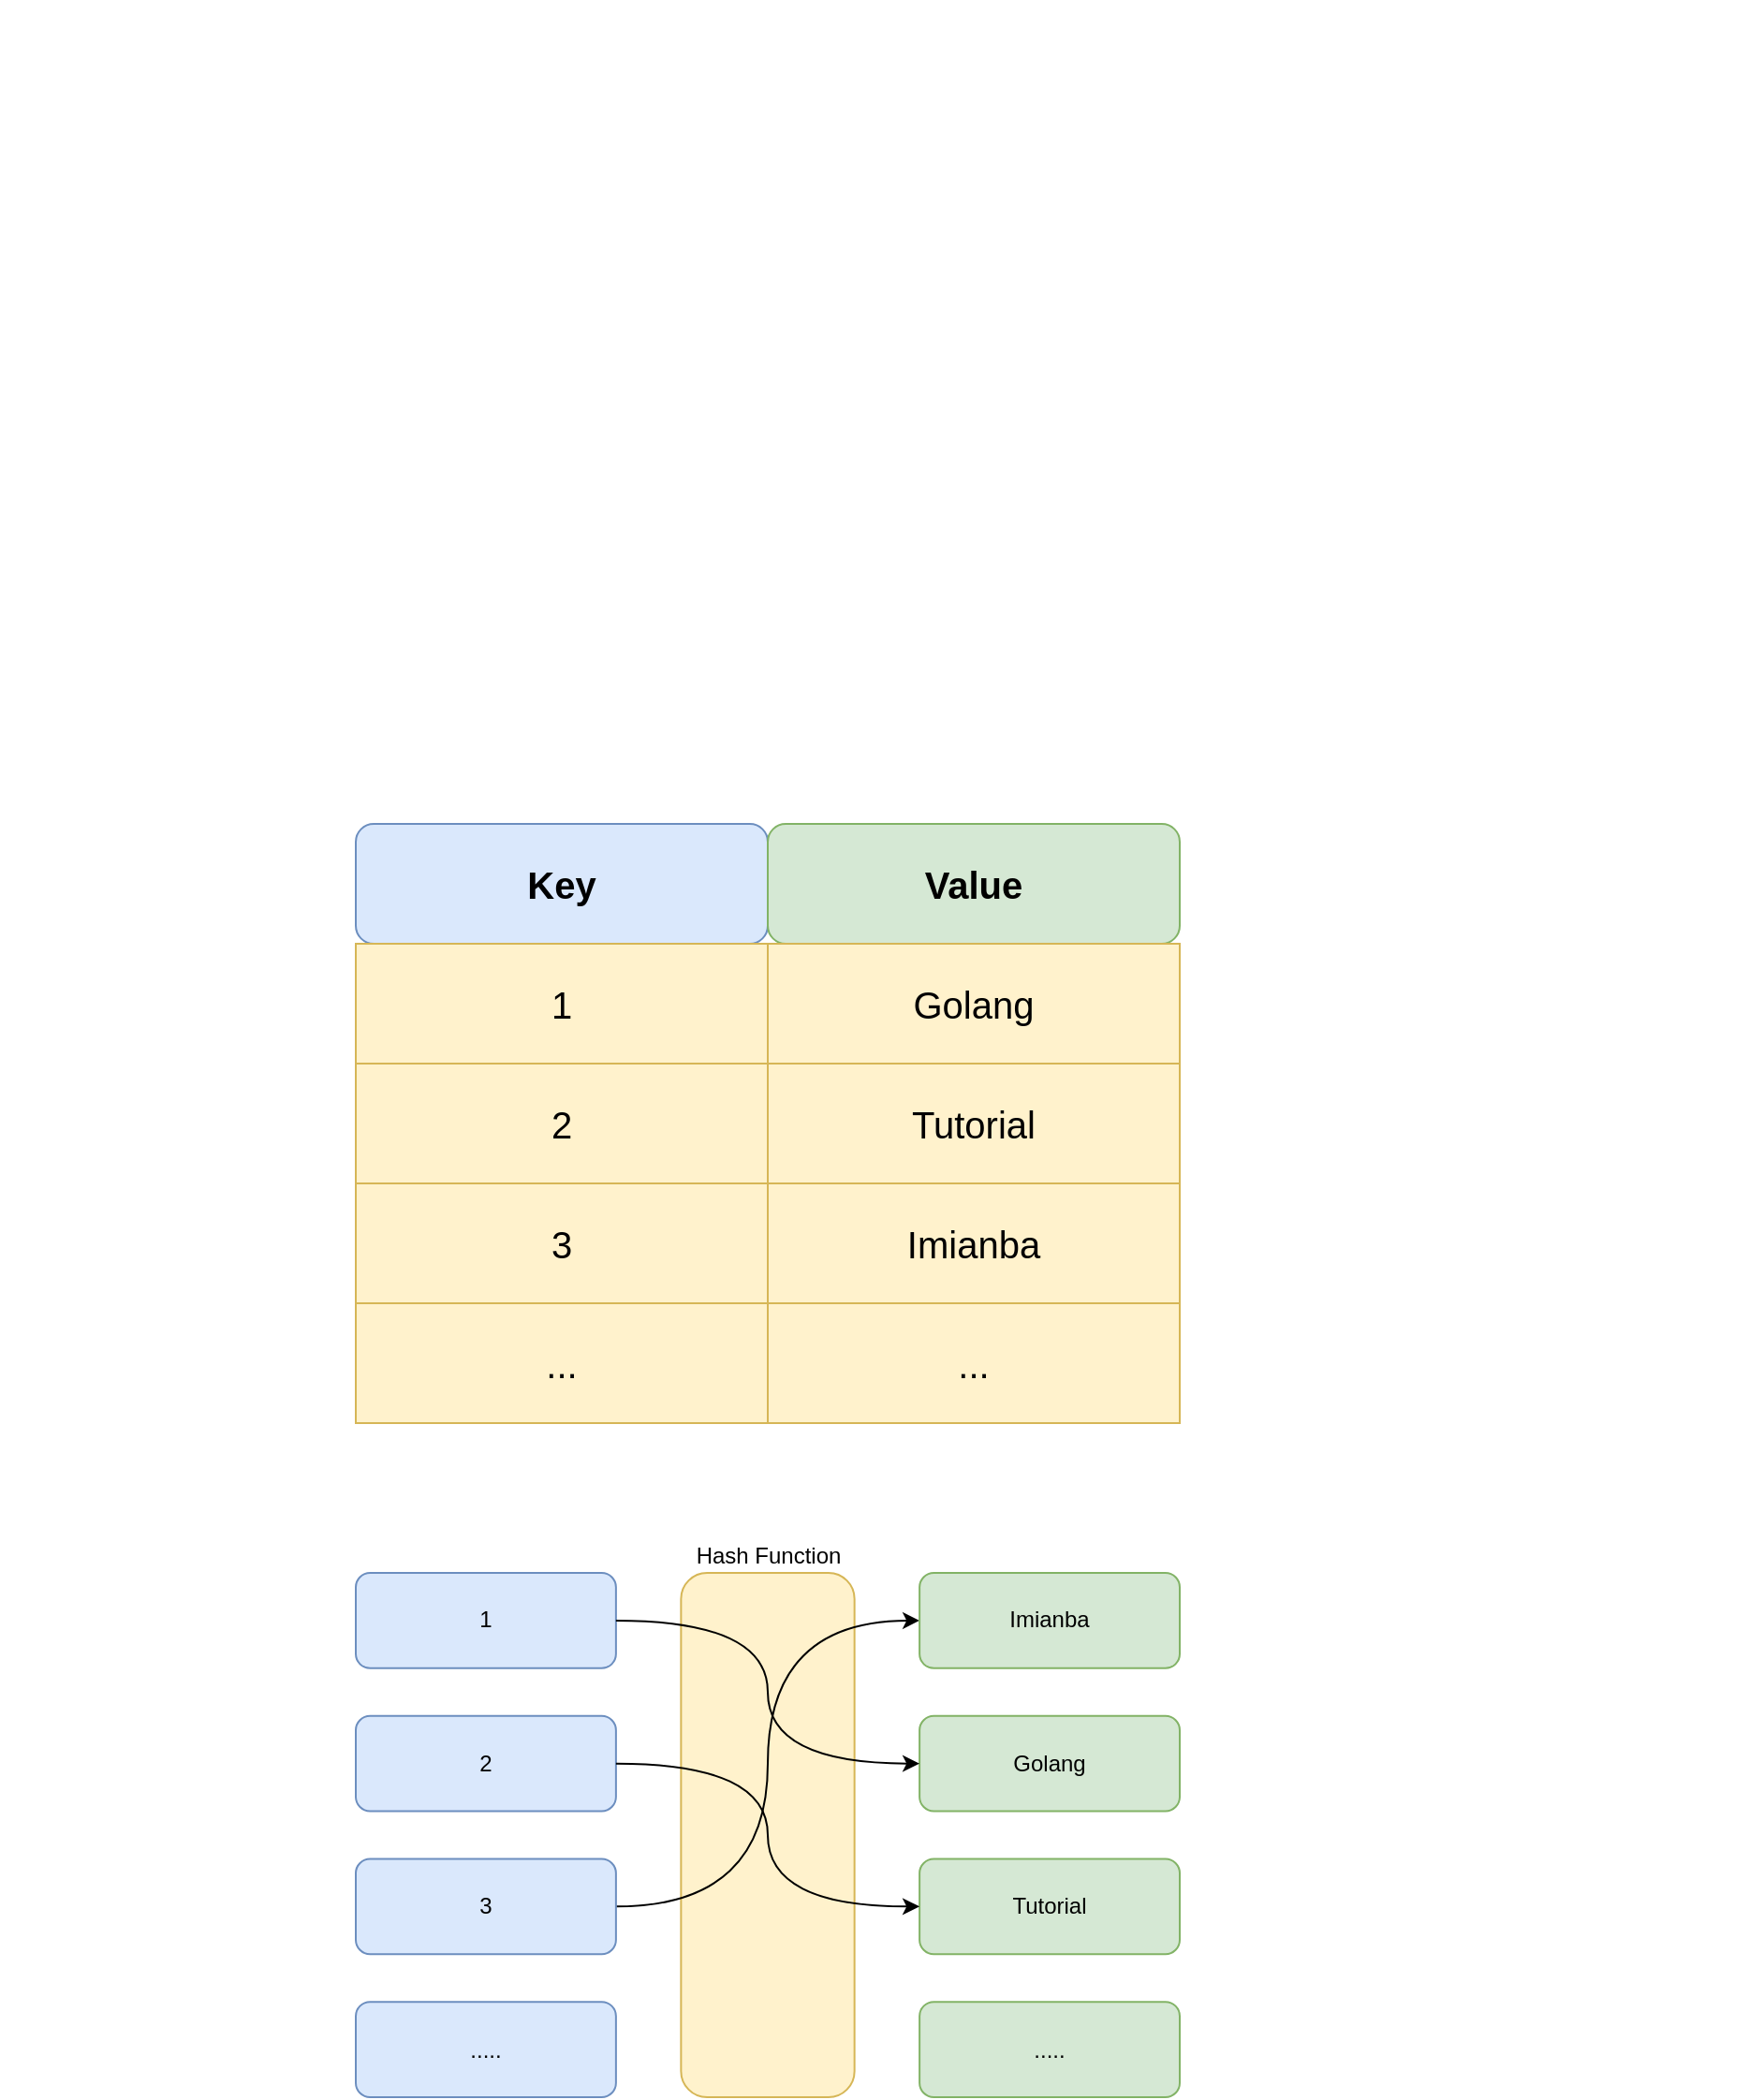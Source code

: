 <mxfile version="14.6.13" type="device"><diagram id="S-ycGqjBiwUUYMppK_SP" name="Map"><mxGraphModel dx="946" dy="627" grid="1" gridSize="10" guides="1" tooltips="1" connect="1" arrows="1" fold="1" page="1" pageScale="1" pageWidth="1169" pageHeight="827" math="0" shadow="0"><root><mxCell id="WM2cNf92GrzvWq5g8DFj-0"/><mxCell id="WM2cNf92GrzvWq5g8DFj-1" parent="WM2cNf92GrzvWq5g8DFj-0"/><mxCell id="JC-yaz_RgTS9oeFbGlP1-0" value="" style="shape=image;verticalLabelPosition=bottom;labelBackgroundColor=#ffffff;verticalAlign=top;aspect=fixed;imageAspect=0;image=https://img.draveness.me/2019-12-30-15777168478768-perfect-hash-function.png;" parent="WM2cNf92GrzvWq5g8DFj-1" vertex="1"><mxGeometry x="10" y="40" width="940.7" height="360" as="geometry"/></mxCell><mxCell id="JSm6pvYGNGo5LcTSR_7H-11" value="" style="group" parent="WM2cNf92GrzvWq5g8DFj-1" vertex="1" connectable="0"><mxGeometry x="200" y="880" width="440" height="280" as="geometry"/></mxCell><mxCell id="JSm6pvYGNGo5LcTSR_7H-4" value="Hash Function" style="rounded=1;whiteSpace=wrap;html=1;labelPosition=center;verticalLabelPosition=top;align=center;verticalAlign=bottom;fillColor=#fff2cc;strokeColor=#d6b656;" parent="JSm6pvYGNGo5LcTSR_7H-11" vertex="1"><mxGeometry x="173.684" width="92.632" height="280" as="geometry"/></mxCell><mxCell id="JSm6pvYGNGo5LcTSR_7H-0" value="1" style="rounded=1;whiteSpace=wrap;html=1;fillColor=#dae8fc;strokeColor=#6c8ebf;" parent="JSm6pvYGNGo5LcTSR_7H-11" vertex="1"><mxGeometry width="138.947" height="50.909" as="geometry"/></mxCell><mxCell id="JSm6pvYGNGo5LcTSR_7H-1" value="2" style="rounded=1;whiteSpace=wrap;html=1;fillColor=#dae8fc;strokeColor=#6c8ebf;" parent="JSm6pvYGNGo5LcTSR_7H-11" vertex="1"><mxGeometry y="76.364" width="138.947" height="50.909" as="geometry"/></mxCell><mxCell id="-A_-dR7AvB_d608ZIKX2-11" style="edgeStyle=orthogonalEdgeStyle;rounded=0;orthogonalLoop=1;jettySize=auto;html=1;exitX=1;exitY=0.5;exitDx=0;exitDy=0;entryX=0;entryY=0.5;entryDx=0;entryDy=0;fontSize=20;curved=1;" edge="1" parent="JSm6pvYGNGo5LcTSR_7H-11" source="JSm6pvYGNGo5LcTSR_7H-2" target="JSm6pvYGNGo5LcTSR_7H-5"><mxGeometry relative="1" as="geometry"/></mxCell><mxCell id="JSm6pvYGNGo5LcTSR_7H-2" value="3" style="rounded=1;whiteSpace=wrap;html=1;fillColor=#dae8fc;strokeColor=#6c8ebf;" parent="JSm6pvYGNGo5LcTSR_7H-11" vertex="1"><mxGeometry y="152.727" width="138.947" height="50.909" as="geometry"/></mxCell><mxCell id="JSm6pvYGNGo5LcTSR_7H-3" value="&lt;span&gt;.....&lt;/span&gt;" style="rounded=1;whiteSpace=wrap;html=1;fillColor=#dae8fc;strokeColor=#6c8ebf;" parent="JSm6pvYGNGo5LcTSR_7H-11" vertex="1"><mxGeometry y="229.091" width="138.947" height="50.909" as="geometry"/></mxCell><mxCell id="JSm6pvYGNGo5LcTSR_7H-5" value="Imianba" style="rounded=1;whiteSpace=wrap;html=1;fillColor=#d5e8d4;strokeColor=#82b366;" parent="JSm6pvYGNGo5LcTSR_7H-11" vertex="1"><mxGeometry x="301.053" width="138.947" height="50.909" as="geometry"/></mxCell><mxCell id="JSm6pvYGNGo5LcTSR_7H-6" value="&lt;span&gt;Golang&lt;/span&gt;" style="rounded=1;whiteSpace=wrap;html=1;fillColor=#d5e8d4;strokeColor=#82b366;" parent="JSm6pvYGNGo5LcTSR_7H-11" vertex="1"><mxGeometry x="301.053" y="76.364" width="138.947" height="50.909" as="geometry"/></mxCell><mxCell id="JSm6pvYGNGo5LcTSR_7H-9" style="edgeStyle=orthogonalEdgeStyle;rounded=0;orthogonalLoop=1;jettySize=auto;html=1;exitX=1;exitY=0.5;exitDx=0;exitDy=0;entryX=0;entryY=0.5;entryDx=0;entryDy=0;curved=1;" parent="JSm6pvYGNGo5LcTSR_7H-11" source="JSm6pvYGNGo5LcTSR_7H-0" target="JSm6pvYGNGo5LcTSR_7H-6" edge="1"><mxGeometry relative="1" as="geometry"/></mxCell><mxCell id="JSm6pvYGNGo5LcTSR_7H-7" value="&lt;span&gt;Tutorial&lt;/span&gt;" style="rounded=1;whiteSpace=wrap;html=1;fillColor=#d5e8d4;strokeColor=#82b366;" parent="JSm6pvYGNGo5LcTSR_7H-11" vertex="1"><mxGeometry x="301.053" y="152.727" width="138.947" height="50.909" as="geometry"/></mxCell><mxCell id="JSm6pvYGNGo5LcTSR_7H-10" style="edgeStyle=orthogonalEdgeStyle;curved=1;rounded=0;orthogonalLoop=1;jettySize=auto;html=1;exitX=1;exitY=0.5;exitDx=0;exitDy=0;entryX=0;entryY=0.5;entryDx=0;entryDy=0;" parent="JSm6pvYGNGo5LcTSR_7H-11" source="JSm6pvYGNGo5LcTSR_7H-1" target="JSm6pvYGNGo5LcTSR_7H-7" edge="1"><mxGeometry relative="1" as="geometry"/></mxCell><mxCell id="JSm6pvYGNGo5LcTSR_7H-8" value="&lt;span&gt;.....&lt;/span&gt;" style="rounded=1;whiteSpace=wrap;html=1;fillColor=#d5e8d4;strokeColor=#82b366;" parent="JSm6pvYGNGo5LcTSR_7H-11" vertex="1"><mxGeometry x="301.053" y="229.091" width="138.947" height="50.909" as="geometry"/></mxCell><mxCell id="-A_-dR7AvB_d608ZIKX2-10" value="" style="group" vertex="1" connectable="0" parent="WM2cNf92GrzvWq5g8DFj-1"><mxGeometry x="200" y="480" width="440" height="320" as="geometry"/></mxCell><mxCell id="-A_-dR7AvB_d608ZIKX2-0" value="Key" style="rounded=1;whiteSpace=wrap;html=1;fillColor=#dae8fc;strokeColor=#6c8ebf;fontSize=20;fontStyle=1" vertex="1" parent="-A_-dR7AvB_d608ZIKX2-10"><mxGeometry width="220" height="64" as="geometry"/></mxCell><mxCell id="-A_-dR7AvB_d608ZIKX2-1" value="&lt;span style=&quot;font-size: 20px;&quot;&gt;Value&lt;/span&gt;" style="rounded=1;whiteSpace=wrap;html=1;fillColor=#d5e8d4;strokeColor=#82b366;fontSize=20;fontStyle=1" vertex="1" parent="-A_-dR7AvB_d608ZIKX2-10"><mxGeometry x="220" width="220" height="64" as="geometry"/></mxCell><mxCell id="-A_-dR7AvB_d608ZIKX2-2" value="1" style="rounded=0;whiteSpace=wrap;html=1;fontSize=20;fillColor=#fff2cc;strokeColor=#d6b656;" vertex="1" parent="-A_-dR7AvB_d608ZIKX2-10"><mxGeometry y="64" width="220" height="64" as="geometry"/></mxCell><mxCell id="-A_-dR7AvB_d608ZIKX2-3" value="Golang" style="rounded=0;whiteSpace=wrap;html=1;fontSize=20;fillColor=#fff2cc;strokeColor=#d6b656;" vertex="1" parent="-A_-dR7AvB_d608ZIKX2-10"><mxGeometry x="220" y="64" width="220" height="64" as="geometry"/></mxCell><mxCell id="-A_-dR7AvB_d608ZIKX2-4" value="2" style="rounded=0;whiteSpace=wrap;html=1;fontSize=20;fillColor=#fff2cc;strokeColor=#d6b656;" vertex="1" parent="-A_-dR7AvB_d608ZIKX2-10"><mxGeometry y="128" width="220" height="64" as="geometry"/></mxCell><mxCell id="-A_-dR7AvB_d608ZIKX2-5" value="Tutorial" style="rounded=0;whiteSpace=wrap;html=1;fontSize=20;fillColor=#fff2cc;strokeColor=#d6b656;" vertex="1" parent="-A_-dR7AvB_d608ZIKX2-10"><mxGeometry x="220" y="128" width="220" height="64" as="geometry"/></mxCell><mxCell id="-A_-dR7AvB_d608ZIKX2-6" value="3" style="rounded=0;whiteSpace=wrap;html=1;fontSize=20;fillColor=#fff2cc;strokeColor=#d6b656;" vertex="1" parent="-A_-dR7AvB_d608ZIKX2-10"><mxGeometry y="192" width="220" height="64" as="geometry"/></mxCell><mxCell id="-A_-dR7AvB_d608ZIKX2-7" value="Imianba" style="rounded=0;whiteSpace=wrap;html=1;fontSize=20;fillColor=#fff2cc;strokeColor=#d6b656;" vertex="1" parent="-A_-dR7AvB_d608ZIKX2-10"><mxGeometry x="220" y="192" width="220" height="64" as="geometry"/></mxCell><mxCell id="-A_-dR7AvB_d608ZIKX2-8" value="..." style="rounded=0;whiteSpace=wrap;html=1;fontSize=20;fillColor=#fff2cc;strokeColor=#d6b656;" vertex="1" parent="-A_-dR7AvB_d608ZIKX2-10"><mxGeometry y="256" width="220" height="64" as="geometry"/></mxCell><mxCell id="-A_-dR7AvB_d608ZIKX2-9" value="..." style="rounded=0;whiteSpace=wrap;html=1;fontSize=20;fillColor=#fff2cc;strokeColor=#d6b656;" vertex="1" parent="-A_-dR7AvB_d608ZIKX2-10"><mxGeometry x="220" y="256" width="220" height="64" as="geometry"/></mxCell></root></mxGraphModel></diagram></mxfile>